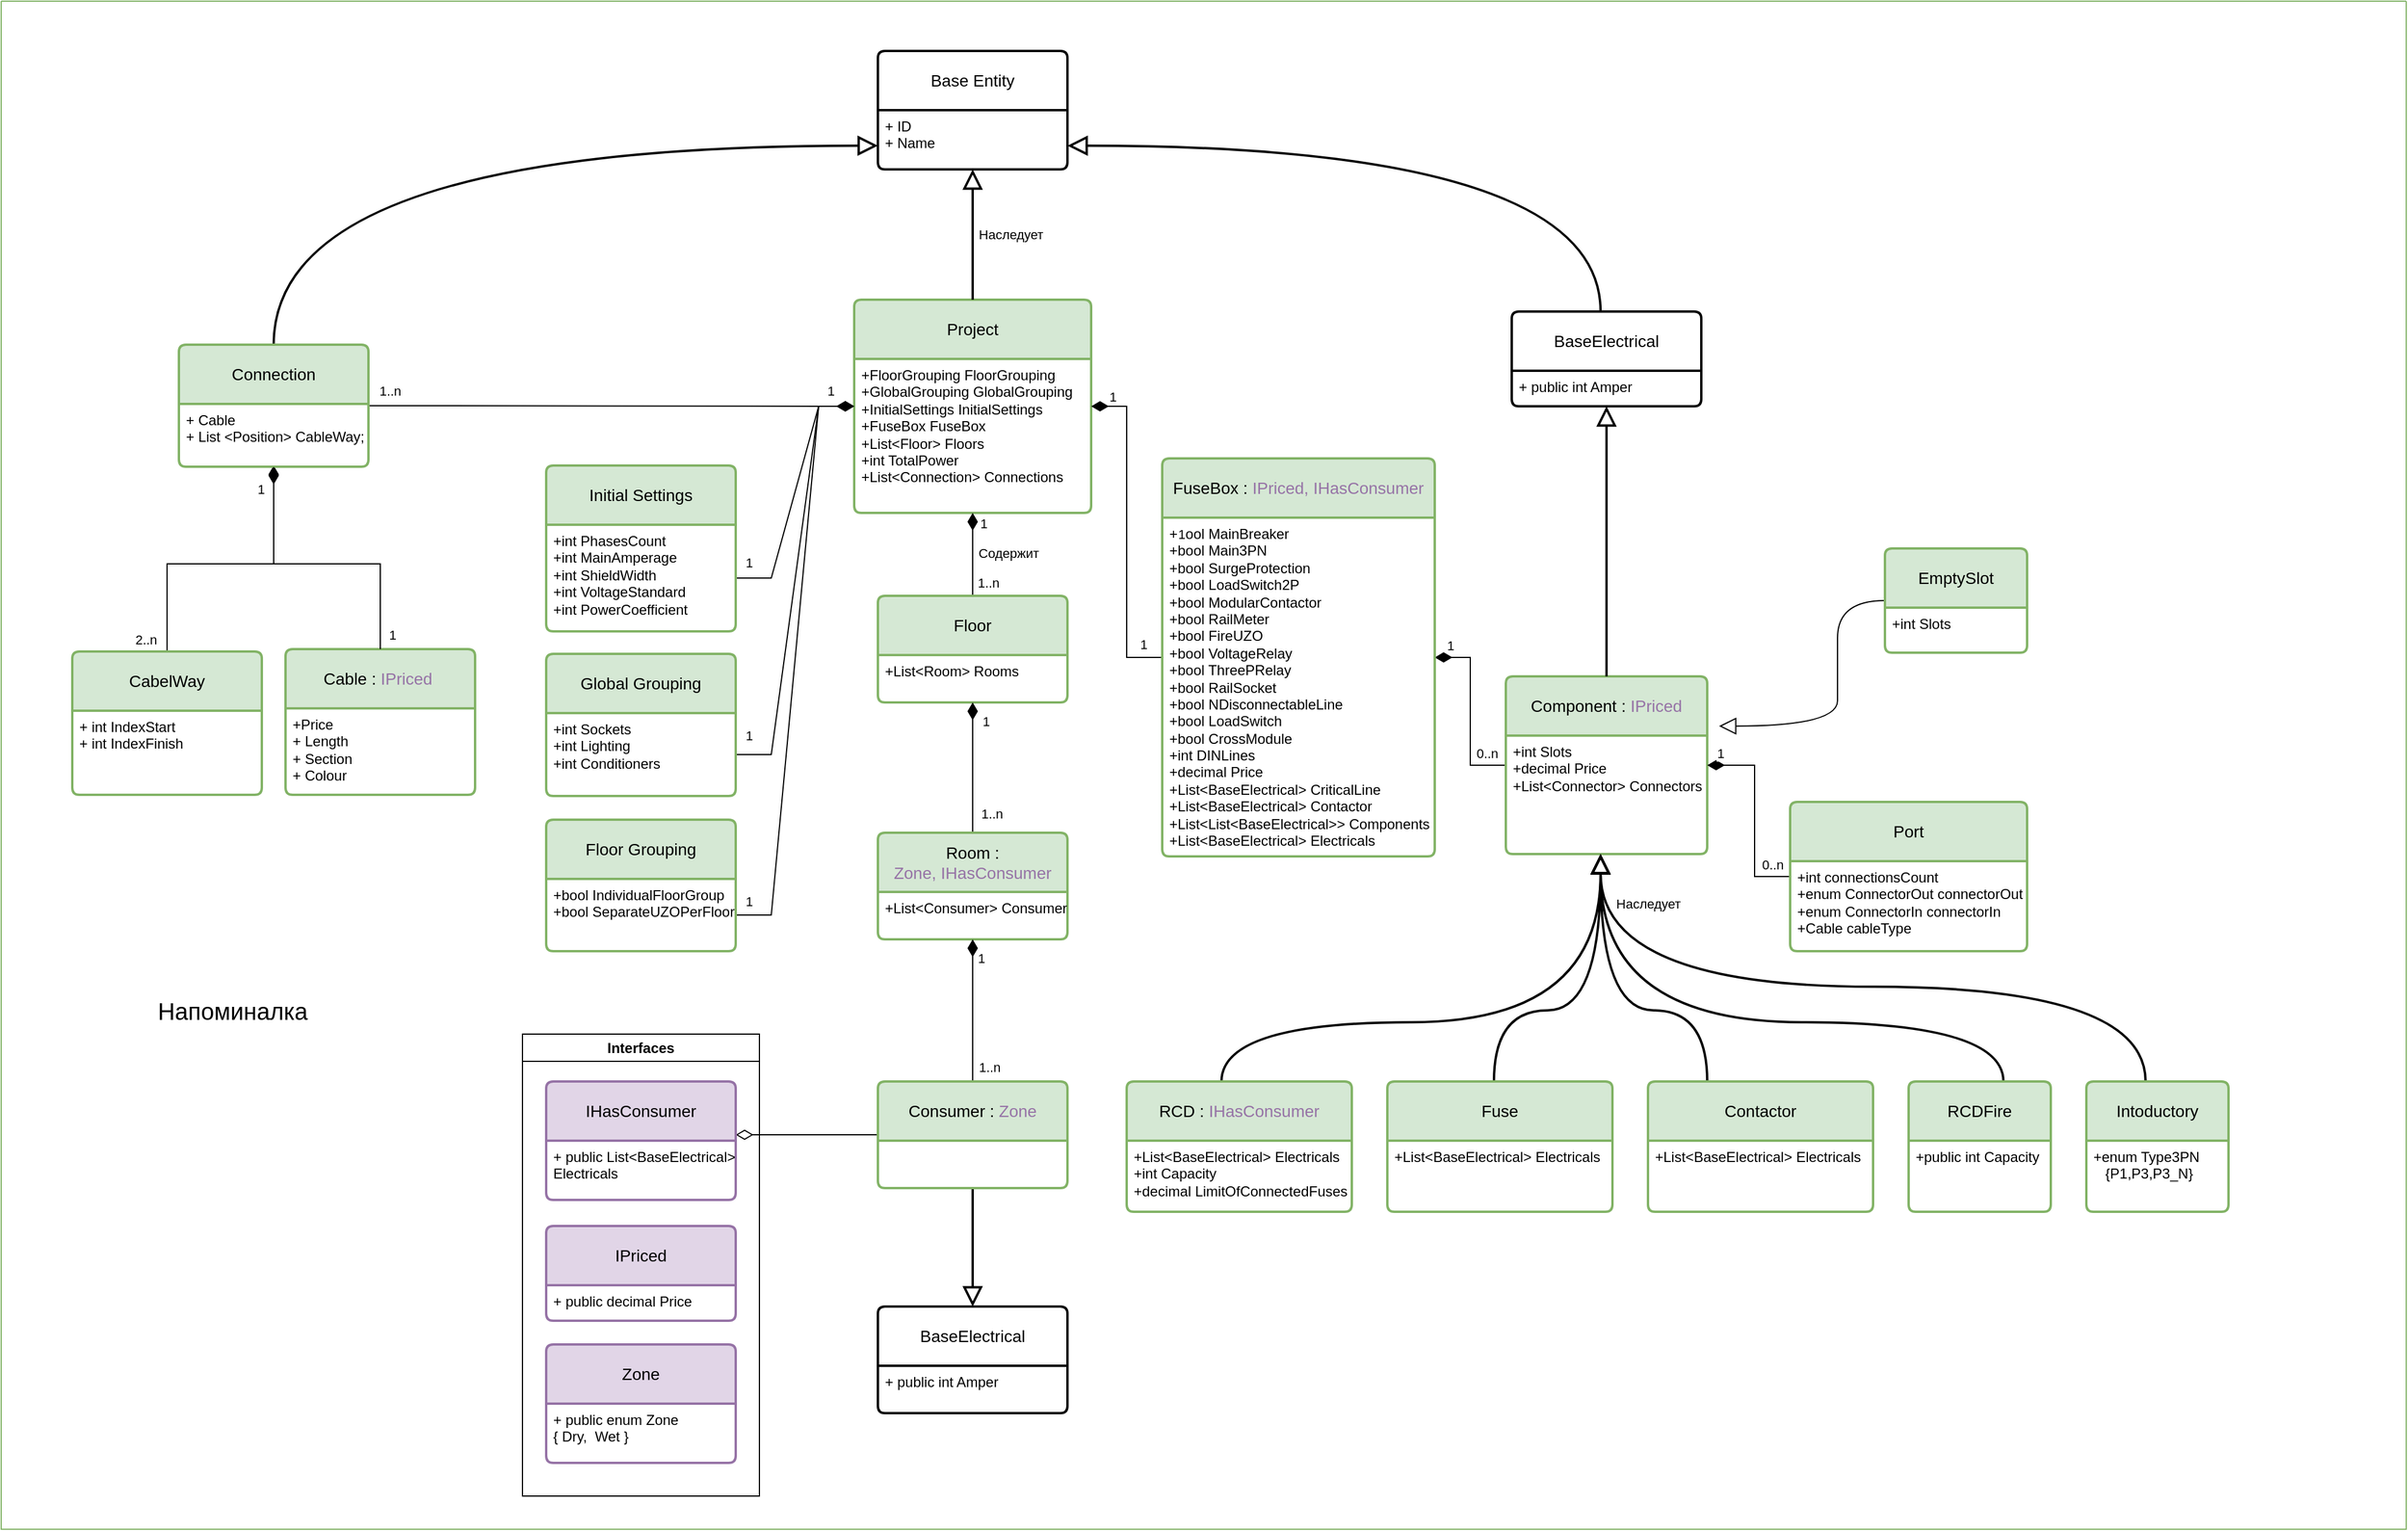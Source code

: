 <mxfile version="22.1.21" type="device">
  <diagram name="Page-1" id="FKHlyDpzjuHAsDGd_DU5">
    <mxGraphModel dx="1838" dy="1069" grid="1" gridSize="10" guides="1" tooltips="1" connect="1" arrows="1" fold="1" page="0" pageScale="1" pageWidth="2339" pageHeight="3300" math="0" shadow="0">
      <root>
        <mxCell id="0" />
        <mxCell id="1" parent="0" />
        <mxCell id="Nv3fs4bzQhII8DKi3ebk-18" value="Project" style="swimlane;childLayout=stackLayout;horizontal=1;startSize=50;horizontalStack=0;rounded=1;fontSize=14;fontStyle=0;strokeWidth=2;resizeParent=0;resizeLast=1;shadow=0;dashed=0;align=center;arcSize=4;whiteSpace=wrap;html=1;fillColor=#d5e8d4;strokeColor=#82b366;" parent="1" vertex="1">
          <mxGeometry x="910" y="400" width="200" height="180" as="geometry" />
        </mxCell>
        <mxCell id="Nv3fs4bzQhII8DKi3ebk-19" value="+FloorGrouping FloorGrouping&lt;br&gt;+GlobalGrouping GlobalGrouping&lt;br&gt;+InitialSettings InitialSettings&lt;br&gt;+FuseBox FuseBox&lt;br&gt;+List&amp;lt;Floor&amp;gt; Floors&lt;br&gt;+int TotalPower&lt;br&gt;+List&amp;lt;Connection&amp;gt; Connections" style="align=left;strokeColor=none;fillColor=none;spacingLeft=4;fontSize=12;verticalAlign=top;resizable=0;rotatable=0;part=1;html=1;" parent="Nv3fs4bzQhII8DKi3ebk-18" vertex="1">
          <mxGeometry y="50" width="200" height="130" as="geometry" />
        </mxCell>
        <mxCell id="OVRV0IOkjEJxTj61ujSo-11" style="edgeStyle=orthogonalEdgeStyle;rounded=0;orthogonalLoop=1;jettySize=auto;html=1;endArrow=diamondThin;endFill=1;endSize=12;" parent="1" source="Nv3fs4bzQhII8DKi3ebk-20" target="Nv3fs4bzQhII8DKi3ebk-18" edge="1">
          <mxGeometry relative="1" as="geometry" />
        </mxCell>
        <mxCell id="OVRV0IOkjEJxTj61ujSo-31" value="Содержит" style="edgeLabel;html=1;align=center;verticalAlign=middle;resizable=0;points=[];" parent="OVRV0IOkjEJxTj61ujSo-11" vertex="1" connectable="0">
          <mxGeometry x="0.033" y="-3" relative="1" as="geometry">
            <mxPoint x="27" as="offset" />
          </mxGeometry>
        </mxCell>
        <mxCell id="Nv3fs4bzQhII8DKi3ebk-20" value="Floor" style="swimlane;childLayout=stackLayout;horizontal=1;startSize=50;horizontalStack=0;rounded=1;fontSize=14;fontStyle=0;strokeWidth=2;resizeParent=0;resizeLast=1;shadow=0;dashed=0;align=center;arcSize=4;whiteSpace=wrap;html=1;fillColor=#d5e8d4;strokeColor=#82b366;" parent="1" vertex="1">
          <mxGeometry x="930" y="650" width="160" height="90" as="geometry" />
        </mxCell>
        <mxCell id="Nv3fs4bzQhII8DKi3ebk-21" value="+List&amp;lt;Room&amp;gt; Rooms" style="align=left;strokeColor=none;fillColor=none;spacingLeft=4;fontSize=12;verticalAlign=top;resizable=0;rotatable=0;part=1;html=1;" parent="Nv3fs4bzQhII8DKi3ebk-20" vertex="1">
          <mxGeometry y="50" width="160" height="40" as="geometry" />
        </mxCell>
        <mxCell id="OVRV0IOkjEJxTj61ujSo-10" style="edgeStyle=orthogonalEdgeStyle;rounded=0;orthogonalLoop=1;jettySize=auto;html=1;endArrow=diamondThin;endFill=1;endSize=12;" parent="1" source="Nv3fs4bzQhII8DKi3ebk-22" target="Nv3fs4bzQhII8DKi3ebk-20" edge="1">
          <mxGeometry relative="1" as="geometry" />
        </mxCell>
        <mxCell id="OVRV0IOkjEJxTj61ujSo-36" value="1" style="edgeLabel;html=1;align=center;verticalAlign=middle;resizable=0;points=[];" parent="OVRV0IOkjEJxTj61ujSo-10" vertex="1" connectable="0">
          <mxGeometry x="0.069" y="1" relative="1" as="geometry">
            <mxPoint x="-489" y="-108" as="offset" />
          </mxGeometry>
        </mxCell>
        <mxCell id="OVRV0IOkjEJxTj61ujSo-37" value="1..n" style="edgeLabel;html=1;align=center;verticalAlign=middle;resizable=0;points=[];" parent="OVRV0IOkjEJxTj61ujSo-10" vertex="1" connectable="0">
          <mxGeometry x="0.025" y="-1" relative="1" as="geometry">
            <mxPoint x="15" y="40" as="offset" />
          </mxGeometry>
        </mxCell>
        <mxCell id="Nv3fs4bzQhII8DKi3ebk-22" value="Room : &lt;font color=&quot;#9673a6&quot;&gt;Zone,&amp;nbsp;IHasConsumer&lt;/font&gt;" style="swimlane;childLayout=stackLayout;horizontal=1;startSize=50;horizontalStack=0;rounded=1;fontSize=14;fontStyle=0;strokeWidth=2;resizeParent=0;resizeLast=1;shadow=0;dashed=0;align=center;arcSize=4;whiteSpace=wrap;html=1;fillColor=#d5e8d4;strokeColor=#82b366;" parent="1" vertex="1">
          <mxGeometry x="930" y="850" width="160" height="90" as="geometry" />
        </mxCell>
        <mxCell id="Nv3fs4bzQhII8DKi3ebk-23" value="+List&amp;lt;Consumer&amp;gt; Consumer" style="align=left;strokeColor=none;fillColor=none;spacingLeft=4;fontSize=12;verticalAlign=top;resizable=0;rotatable=0;part=1;html=1;" parent="Nv3fs4bzQhII8DKi3ebk-22" vertex="1">
          <mxGeometry y="50" width="160" height="40" as="geometry" />
        </mxCell>
        <mxCell id="OVRV0IOkjEJxTj61ujSo-12" style="edgeStyle=orthogonalEdgeStyle;rounded=0;orthogonalLoop=1;jettySize=auto;html=1;endArrow=diamondThin;endFill=1;endSize=12;" parent="1" source="Nv3fs4bzQhII8DKi3ebk-24" target="Nv3fs4bzQhII8DKi3ebk-22" edge="1">
          <mxGeometry relative="1" as="geometry" />
        </mxCell>
        <mxCell id="OVRV0IOkjEJxTj61ujSo-80" style="edgeStyle=orthogonalEdgeStyle;rounded=0;orthogonalLoop=1;jettySize=auto;html=1;curved=1;endArrow=diamondThin;endFill=0;endSize=12;" parent="1" source="Nv3fs4bzQhII8DKi3ebk-24" target="OVRV0IOkjEJxTj61ujSo-58" edge="1">
          <mxGeometry relative="1" as="geometry">
            <Array as="points">
              <mxPoint x="950" y="1110" />
              <mxPoint x="950" y="1110" />
            </Array>
          </mxGeometry>
        </mxCell>
        <mxCell id="OVRV0IOkjEJxTj61ujSo-84" style="edgeStyle=orthogonalEdgeStyle;rounded=0;orthogonalLoop=1;jettySize=auto;html=1;endArrow=block;endFill=0;strokeWidth=2;endSize=12;" parent="1" source="Nv3fs4bzQhII8DKi3ebk-24" target="OVRV0IOkjEJxTj61ujSo-77" edge="1">
          <mxGeometry relative="1" as="geometry" />
        </mxCell>
        <mxCell id="Nv3fs4bzQhII8DKi3ebk-24" value="Consumer : &lt;font color=&quot;#9673a6&quot;&gt;Zone&lt;/font&gt;" style="swimlane;childLayout=stackLayout;horizontal=1;startSize=50;horizontalStack=0;rounded=1;fontSize=14;fontStyle=0;strokeWidth=2;resizeParent=0;resizeLast=1;shadow=0;dashed=0;align=center;arcSize=4;whiteSpace=wrap;html=1;fillColor=#d5e8d4;strokeColor=#82b366;" parent="1" vertex="1">
          <mxGeometry x="930" y="1060" width="160" height="90" as="geometry" />
        </mxCell>
        <mxCell id="Nv3fs4bzQhII8DKi3ebk-37" style="edgeStyle=entityRelationEdgeStyle;rounded=0;orthogonalLoop=1;jettySize=auto;html=1;endArrow=diamondThin;endFill=1;endSize=12;" parent="1" source="Nv3fs4bzQhII8DKi3ebk-27" target="Nv3fs4bzQhII8DKi3ebk-18" edge="1">
          <mxGeometry relative="1" as="geometry" />
        </mxCell>
        <mxCell id="Nv3fs4bzQhII8DKi3ebk-38" style="edgeStyle=entityRelationEdgeStyle;rounded=0;orthogonalLoop=1;jettySize=auto;html=1;endArrow=diamondThin;endFill=1;endSize=12;" parent="1" source="Nv3fs4bzQhII8DKi3ebk-29" target="Nv3fs4bzQhII8DKi3ebk-18" edge="1">
          <mxGeometry relative="1" as="geometry" />
        </mxCell>
        <mxCell id="Nv3fs4bzQhII8DKi3ebk-39" style="edgeStyle=entityRelationEdgeStyle;rounded=0;orthogonalLoop=1;jettySize=auto;html=1;endArrow=diamondThin;endFill=1;endSize=12;" parent="1" source="Nv3fs4bzQhII8DKi3ebk-31" target="Nv3fs4bzQhII8DKi3ebk-18" edge="1">
          <mxGeometry relative="1" as="geometry" />
        </mxCell>
        <mxCell id="OVRV0IOkjEJxTj61ujSo-15" style="edgeStyle=orthogonalEdgeStyle;rounded=0;orthogonalLoop=1;jettySize=auto;html=1;curved=1;strokeWidth=2;endArrow=block;endFill=0;endSize=12;" parent="1" source="OVRV0IOkjEJxTj61ujSo-13" target="Nv3fs4bzQhII8DKi3ebk-43" edge="1">
          <mxGeometry relative="1" as="geometry">
            <Array as="points">
              <mxPoint x="420" y="270" />
            </Array>
          </mxGeometry>
        </mxCell>
        <mxCell id="Nv3fs4bzQhII8DKi3ebk-43" value="Base Entity" style="swimlane;childLayout=stackLayout;horizontal=1;startSize=50;horizontalStack=0;rounded=1;fontSize=14;fontStyle=0;strokeWidth=2;resizeParent=0;resizeLast=1;shadow=0;dashed=0;align=center;arcSize=4;whiteSpace=wrap;html=1;" parent="1" vertex="1">
          <mxGeometry x="930" y="190" width="160" height="100" as="geometry" />
        </mxCell>
        <mxCell id="Nv3fs4bzQhII8DKi3ebk-44" value="+ ID&lt;br&gt;+ Name" style="align=left;strokeColor=none;fillColor=none;spacingLeft=4;fontSize=12;verticalAlign=top;resizable=0;rotatable=0;part=1;html=1;" parent="Nv3fs4bzQhII8DKi3ebk-43" vertex="1">
          <mxGeometry y="50" width="160" height="50" as="geometry" />
        </mxCell>
        <mxCell id="Nv3fs4bzQhII8DKi3ebk-48" value="BaseElectrical" style="swimlane;childLayout=stackLayout;horizontal=1;startSize=50;horizontalStack=0;rounded=1;fontSize=14;fontStyle=0;strokeWidth=2;resizeParent=0;resizeLast=1;shadow=0;dashed=0;align=center;arcSize=4;whiteSpace=wrap;html=1;" parent="1" vertex="1">
          <mxGeometry x="1465" y="410" width="160" height="80" as="geometry" />
        </mxCell>
        <mxCell id="Nv3fs4bzQhII8DKi3ebk-49" value="+&amp;nbsp;public int Amper" style="align=left;strokeColor=none;fillColor=none;spacingLeft=4;fontSize=12;verticalAlign=top;resizable=0;rotatable=0;part=1;html=1;" parent="Nv3fs4bzQhII8DKi3ebk-48" vertex="1">
          <mxGeometry y="50" width="160" height="30" as="geometry" />
        </mxCell>
        <mxCell id="OVRV0IOkjEJxTj61ujSo-75" style="edgeStyle=orthogonalEdgeStyle;rounded=0;orthogonalLoop=1;jettySize=auto;html=1;curved=1;endArrow=block;endFill=0;endSize=12;strokeWidth=2;" parent="1" source="Nv3fs4bzQhII8DKi3ebk-52" target="Nv3fs4bzQhII8DKi3ebk-54" edge="1">
          <mxGeometry relative="1" as="geometry">
            <Array as="points">
              <mxPoint x="1450" y="1000" />
              <mxPoint x="1540" y="1000" />
            </Array>
          </mxGeometry>
        </mxCell>
        <mxCell id="OVRV0IOkjEJxTj61ujSo-19" style="edgeStyle=entityRelationEdgeStyle;rounded=0;orthogonalLoop=1;jettySize=auto;html=1;endArrow=diamondThin;endFill=1;endSize=12;startArrow=none;startFill=0;" parent="1" source="Nv3fs4bzQhII8DKi3ebk-54" target="Nv3fs4bzQhII8DKi3ebk-71" edge="1">
          <mxGeometry relative="1" as="geometry" />
        </mxCell>
        <mxCell id="OVRV0IOkjEJxTj61ujSo-29" value="0..n" style="edgeLabel;html=1;align=center;verticalAlign=middle;resizable=0;points=[];" parent="OVRV0IOkjEJxTj61ujSo-19" vertex="1" connectable="0">
          <mxGeometry x="-0.721" y="-3" relative="1" as="geometry">
            <mxPoint x="5" y="-7" as="offset" />
          </mxGeometry>
        </mxCell>
        <mxCell id="OVRV0IOkjEJxTj61ujSo-30" value="1" style="edgeLabel;html=1;align=center;verticalAlign=middle;resizable=0;points=[];" parent="OVRV0IOkjEJxTj61ujSo-19" vertex="1" connectable="0">
          <mxGeometry x="0.752" y="-2" relative="1" as="geometry">
            <mxPoint x="-6" y="-8" as="offset" />
          </mxGeometry>
        </mxCell>
        <mxCell id="Nv3fs4bzQhII8DKi3ebk-54" value="Component :&amp;nbsp;&lt;font style=&quot;border-color: var(--border-color);&quot; color=&quot;#9673a6&quot;&gt;IPriced&lt;/font&gt;" style="swimlane;childLayout=stackLayout;horizontal=1;startSize=50;horizontalStack=0;rounded=1;fontSize=14;fontStyle=0;strokeWidth=2;resizeParent=0;resizeLast=1;shadow=0;dashed=0;align=center;arcSize=4;whiteSpace=wrap;html=1;fillColor=#d5e8d4;strokeColor=#82b366;" parent="1" vertex="1">
          <mxGeometry x="1460" y="718" width="170" height="150" as="geometry" />
        </mxCell>
        <mxCell id="Nv3fs4bzQhII8DKi3ebk-55" value="+int Slots&lt;br&gt;+decimal Price&lt;br&gt;+List&amp;lt;Connector&amp;gt; Connectors" style="align=left;strokeColor=none;fillColor=none;spacingLeft=4;fontSize=12;verticalAlign=top;resizable=0;rotatable=0;part=1;html=1;" parent="Nv3fs4bzQhII8DKi3ebk-54" vertex="1">
          <mxGeometry y="50" width="170" height="100" as="geometry" />
        </mxCell>
        <mxCell id="Nv3fs4bzQhII8DKi3ebk-56" style="edgeStyle=orthogonalEdgeStyle;rounded=0;orthogonalLoop=1;jettySize=auto;html=1;strokeWidth=2;exitX=0.5;exitY=0;exitDx=0;exitDy=0;endArrow=block;endFill=0;endSize=12;" parent="1" source="Nv3fs4bzQhII8DKi3ebk-54" target="Nv3fs4bzQhII8DKi3ebk-49" edge="1">
          <mxGeometry relative="1" as="geometry" />
        </mxCell>
        <mxCell id="Nv3fs4bzQhII8DKi3ebk-60" style="edgeStyle=orthogonalEdgeStyle;rounded=0;orthogonalLoop=1;jettySize=auto;html=1;curved=1;strokeWidth=2;endArrow=block;endFill=0;endSize=12;" parent="1" source="Nv3fs4bzQhII8DKi3ebk-58" target="Nv3fs4bzQhII8DKi3ebk-55" edge="1">
          <mxGeometry relative="1" as="geometry">
            <Array as="points">
              <mxPoint x="1630" y="1000" />
              <mxPoint x="1540" y="1000" />
            </Array>
          </mxGeometry>
        </mxCell>
        <mxCell id="OVRV0IOkjEJxTj61ujSo-88" style="edgeStyle=orthogonalEdgeStyle;rounded=0;orthogonalLoop=1;jettySize=auto;html=1;curved=1;endArrow=block;endFill=0;strokeWidth=2;endSize=12;" parent="1" source="Nv3fs4bzQhII8DKi3ebk-61" target="Nv3fs4bzQhII8DKi3ebk-54" edge="1">
          <mxGeometry relative="1" as="geometry">
            <Array as="points">
              <mxPoint x="2000" y="980" />
              <mxPoint x="1540" y="980" />
            </Array>
          </mxGeometry>
        </mxCell>
        <mxCell id="Nv3fs4bzQhII8DKi3ebk-66" style="edgeStyle=orthogonalEdgeStyle;rounded=0;orthogonalLoop=1;jettySize=auto;html=1;curved=1;strokeWidth=2;endArrow=block;endFill=0;endSize=12;" parent="1" source="Nv3fs4bzQhII8DKi3ebk-64" target="Nv3fs4bzQhII8DKi3ebk-55" edge="1">
          <mxGeometry relative="1" as="geometry">
            <Array as="points">
              <mxPoint x="1880" y="1010" />
              <mxPoint x="1540" y="1010" />
            </Array>
          </mxGeometry>
        </mxCell>
        <mxCell id="Nv3fs4bzQhII8DKi3ebk-69" style="edgeStyle=orthogonalEdgeStyle;rounded=0;orthogonalLoop=1;jettySize=auto;html=1;curved=1;strokeWidth=2;endArrow=block;endFill=0;endSize=12;" parent="1" source="Nv3fs4bzQhII8DKi3ebk-67" target="Nv3fs4bzQhII8DKi3ebk-55" edge="1">
          <mxGeometry relative="1" as="geometry">
            <Array as="points">
              <mxPoint x="1220" y="1010" />
              <mxPoint x="1540" y="1010" />
            </Array>
          </mxGeometry>
        </mxCell>
        <mxCell id="Nv3fs4bzQhII8DKi3ebk-70" style="edgeStyle=orthogonalEdgeStyle;rounded=0;orthogonalLoop=1;jettySize=auto;html=1;curved=1;strokeWidth=2;endArrow=block;endFill=0;endSize=12;" parent="1" source="Nv3fs4bzQhII8DKi3ebk-48" target="Nv3fs4bzQhII8DKi3ebk-44" edge="1">
          <mxGeometry relative="1" as="geometry">
            <Array as="points">
              <mxPoint x="1540" y="270" />
            </Array>
          </mxGeometry>
        </mxCell>
        <mxCell id="OVRV0IOkjEJxTj61ujSo-1" style="edgeStyle=entityRelationEdgeStyle;rounded=0;orthogonalLoop=1;jettySize=auto;html=1;endArrow=diamondThin;endFill=1;strokeWidth=1;endSize=12;" parent="1" source="Nv3fs4bzQhII8DKi3ebk-71" target="Nv3fs4bzQhII8DKi3ebk-18" edge="1">
          <mxGeometry relative="1" as="geometry" />
        </mxCell>
        <mxCell id="Nv3fs4bzQhII8DKi3ebk-71" value="FuseBox :&amp;nbsp;&lt;font style=&quot;border-color: var(--border-color);&quot; color=&quot;#9673a6&quot;&gt;IPriced,&amp;nbsp;&lt;/font&gt;&lt;font color=&quot;#9673a6&quot;&gt;IHasConsumer&lt;/font&gt;" style="swimlane;childLayout=stackLayout;horizontal=1;startSize=50;horizontalStack=0;rounded=1;fontSize=14;fontStyle=0;strokeWidth=2;resizeParent=0;resizeLast=1;shadow=0;dashed=0;align=center;arcSize=4;whiteSpace=wrap;html=1;fillColor=#d5e8d4;strokeColor=#82b366;" parent="1" vertex="1">
          <mxGeometry x="1170" y="534" width="230" height="336" as="geometry" />
        </mxCell>
        <mxCell id="Nv3fs4bzQhII8DKi3ebk-72" value="&lt;div&gt;+bool MainBreaker&lt;/div&gt;&lt;div&gt;+bool Main3PN&lt;/div&gt;&lt;div&gt;+bool SurgeProtection&lt;/div&gt;&lt;div&gt;+bool LoadSwitch2P&amp;nbsp;&lt;/div&gt;&lt;div&gt;+bool ModularContactor&lt;/div&gt;&lt;div&gt;&lt;span style=&quot;background-color: initial;&quot;&gt;+bool RailMeter&lt;/span&gt;&lt;/div&gt;&lt;div&gt;+bool FireUZO&amp;nbsp;&lt;/div&gt;&lt;div&gt;&lt;span style=&quot;background-color: initial;&quot;&gt;+bool VoltageRelay&amp;nbsp;&lt;/span&gt;&lt;/div&gt;&lt;div&gt;&lt;span style=&quot;background-color: initial;&quot;&gt;+bool ThreePRelay&lt;/span&gt;&lt;/div&gt;&lt;div&gt;+bool RailSocket&lt;/div&gt;&lt;div&gt;+bool NDisconnectableLine&amp;nbsp;&lt;/div&gt;&lt;div&gt;+bool LoadSwitch&amp;nbsp;&lt;/div&gt;&lt;div&gt;+bool CrossModule&amp;nbsp;&lt;/div&gt;&lt;div&gt;+int DINLines&lt;/div&gt;&lt;div&gt;+decimal Price&lt;/div&gt;&lt;div&gt;+List&amp;lt;BaseElectrical&amp;gt; CriticalLine&amp;nbsp;&lt;/div&gt;&lt;div&gt;+List&amp;lt;BaseElectrical&amp;gt; Contactor&lt;/div&gt;&lt;div&gt;+List&amp;lt;List&amp;lt;BaseElectrical&amp;gt;&amp;gt; Components&lt;br&gt;&lt;/div&gt;&lt;div&gt;+List&amp;lt;BaseElectrical&amp;gt; Electricals&lt;/div&gt;" style="align=left;strokeColor=none;fillColor=none;spacingLeft=4;fontSize=12;verticalAlign=top;resizable=0;rotatable=0;part=1;html=1;" parent="Nv3fs4bzQhII8DKi3ebk-71" vertex="1">
          <mxGeometry y="50" width="230" height="286" as="geometry" />
        </mxCell>
        <mxCell id="OVRV0IOkjEJxTj61ujSo-23" style="edgeStyle=entityRelationEdgeStyle;rounded=0;orthogonalLoop=1;jettySize=auto;html=1;endArrow=diamondThin;endFill=1;endSize=12;" parent="1" source="OVRV0IOkjEJxTj61ujSo-13" target="Nv3fs4bzQhII8DKi3ebk-18" edge="1">
          <mxGeometry relative="1" as="geometry" />
        </mxCell>
        <mxCell id="OVRV0IOkjEJxTj61ujSo-24" style="edgeStyle=orthogonalEdgeStyle;rounded=0;orthogonalLoop=1;jettySize=auto;html=1;strokeWidth=2;endArrow=block;endFill=0;endSize=12;" parent="1" source="Nv3fs4bzQhII8DKi3ebk-18" target="Nv3fs4bzQhII8DKi3ebk-44" edge="1">
          <mxGeometry relative="1" as="geometry" />
        </mxCell>
        <mxCell id="OVRV0IOkjEJxTj61ujSo-35" value="Наследует" style="edgeLabel;html=1;align=center;verticalAlign=middle;resizable=0;points=[];" parent="OVRV0IOkjEJxTj61ujSo-24" vertex="1" connectable="0">
          <mxGeometry x="0.003" y="3" relative="1" as="geometry">
            <mxPoint x="35" as="offset" />
          </mxGeometry>
        </mxCell>
        <mxCell id="OVRV0IOkjEJxTj61ujSo-39" value="1..n" style="edgeLabel;html=1;align=center;verticalAlign=middle;resizable=0;points=[];" parent="1" vertex="1" connectable="0">
          <mxGeometry x="1042" y="851.13" as="geometry">
            <mxPoint x="-18" y="197" as="offset" />
          </mxGeometry>
        </mxCell>
        <mxCell id="OVRV0IOkjEJxTj61ujSo-43" value="1" style="edgeLabel;html=1;align=center;verticalAlign=middle;resizable=0;points=[];" parent="1" vertex="1" connectable="0">
          <mxGeometry x="1470.003" y="810.92" as="geometry">
            <mxPoint x="-284" y="-213" as="offset" />
          </mxGeometry>
        </mxCell>
        <mxCell id="OVRV0IOkjEJxTj61ujSo-45" value="1" style="edgeLabel;html=1;align=center;verticalAlign=middle;resizable=0;points=[];" parent="1" vertex="1" connectable="0">
          <mxGeometry x="1028" y="803.842" as="geometry">
            <mxPoint x="-9" y="-215" as="offset" />
          </mxGeometry>
        </mxCell>
        <mxCell id="OVRV0IOkjEJxTj61ujSo-46" value="1..n" style="edgeLabel;html=1;align=center;verticalAlign=middle;resizable=0;points=[];" parent="1" vertex="1" connectable="0">
          <mxGeometry x="1045" y="845.947" as="geometry">
            <mxPoint x="-22" y="-207" as="offset" />
          </mxGeometry>
        </mxCell>
        <mxCell id="OVRV0IOkjEJxTj61ujSo-49" value="1" style="edgeLabel;html=1;align=center;verticalAlign=middle;resizable=0;points=[];" parent="1" vertex="1" connectable="0">
          <mxGeometry x="1039" y="780.923" as="geometry">
            <mxPoint x="-18" y="-25" as="offset" />
          </mxGeometry>
        </mxCell>
        <mxCell id="OVRV0IOkjEJxTj61ujSo-55" value="1" style="edgeLabel;html=1;align=center;verticalAlign=middle;resizable=0;points=[];" parent="1" vertex="1" connectable="0">
          <mxGeometry x="1370" y="824.003" as="geometry">
            <mxPoint x="-549" y="-202" as="offset" />
          </mxGeometry>
        </mxCell>
        <mxCell id="OVRV0IOkjEJxTj61ujSo-56" value="1" style="edgeLabel;html=1;align=center;verticalAlign=middle;resizable=0;points=[];" parent="1" vertex="1" connectable="0">
          <mxGeometry x="1370" y="970.003" as="geometry">
            <mxPoint x="-549" y="-202" as="offset" />
          </mxGeometry>
        </mxCell>
        <mxCell id="OVRV0IOkjEJxTj61ujSo-77" value="BaseElectrical" style="swimlane;childLayout=stackLayout;horizontal=1;startSize=50;horizontalStack=0;rounded=1;fontSize=14;fontStyle=0;strokeWidth=2;resizeParent=0;resizeLast=1;shadow=0;dashed=0;align=center;arcSize=4;whiteSpace=wrap;html=1;" parent="1" vertex="1">
          <mxGeometry x="930" y="1250" width="160" height="90" as="geometry" />
        </mxCell>
        <mxCell id="OVRV0IOkjEJxTj61ujSo-78" value="+&amp;nbsp;public int Amper" style="align=left;strokeColor=none;fillColor=none;spacingLeft=4;fontSize=12;verticalAlign=top;resizable=0;rotatable=0;part=1;html=1;" parent="OVRV0IOkjEJxTj61ujSo-77" vertex="1">
          <mxGeometry y="50" width="160" height="40" as="geometry" />
        </mxCell>
        <mxCell id="OVRV0IOkjEJxTj61ujSo-89" value="" style="swimlane;startSize=0;fillColor=#d5e8d4;strokeColor=#82b366;movable=0;resizable=0;rotatable=0;deletable=0;editable=0;locked=1;connectable=0;container=0;" parent="1" vertex="1">
          <mxGeometry x="190" y="148" width="2030" height="1290" as="geometry">
            <mxRectangle x="190" y="148" width="50" height="40" as="alternateBounds" />
          </mxGeometry>
        </mxCell>
        <mxCell id="2Riz5SYYc4vcIZoxZhYV-14" value="1" style="edgeLabel;html=1;align=center;verticalAlign=middle;resizable=0;points=[];" parent="1" vertex="1" connectable="0">
          <mxGeometry x="1437.476" y="700" as="geometry">
            <mxPoint x="-310" y="-218" as="offset" />
          </mxGeometry>
        </mxCell>
        <mxCell id="2Riz5SYYc4vcIZoxZhYV-25" style="edgeStyle=orthogonalEdgeStyle;rounded=0;orthogonalLoop=1;jettySize=auto;html=1;curved=1;endArrow=block;endFill=0;strokeWidth=1;endSize=12;" parent="1" source="2Riz5SYYc4vcIZoxZhYV-21" edge="1">
          <mxGeometry relative="1" as="geometry">
            <Array as="points">
              <mxPoint x="1740" y="717" />
              <mxPoint x="1740" y="760" />
              <mxPoint x="1630" y="760" />
            </Array>
            <mxPoint x="1640" y="760" as="targetPoint" />
          </mxGeometry>
        </mxCell>
        <mxCell id="2Riz5SYYc4vcIZoxZhYV-11" style="edgeStyle=orthogonalEdgeStyle;rounded=0;orthogonalLoop=1;jettySize=auto;html=1;endArrow=diamondThin;endFill=1;endSize=12;" parent="1" edge="1">
          <mxGeometry relative="1" as="geometry">
            <mxPoint x="330" y="696" as="sourcePoint" />
            <mxPoint x="420" y="540.0" as="targetPoint" />
            <Array as="points">
              <mxPoint x="330" y="623" />
              <mxPoint x="420" y="623" />
            </Array>
          </mxGeometry>
        </mxCell>
        <mxCell id="2Riz5SYYc4vcIZoxZhYV-9" value="CabelWay" style="swimlane;childLayout=stackLayout;horizontal=1;startSize=50;horizontalStack=0;rounded=1;fontSize=14;fontStyle=0;strokeWidth=2;resizeParent=0;resizeLast=1;shadow=0;dashed=0;align=center;arcSize=4;whiteSpace=wrap;html=1;fillColor=#d5e8d4;strokeColor=#82b366;movable=1;resizable=1;rotatable=1;deletable=1;editable=1;locked=0;connectable=1;" parent="1" vertex="1">
          <mxGeometry x="250" y="697" width="160" height="121" as="geometry" />
        </mxCell>
        <mxCell id="2Riz5SYYc4vcIZoxZhYV-10" value="+ int IndexStart&lt;br&gt;+&amp;nbsp;int IndexFinish" style="align=left;strokeColor=none;fillColor=none;spacingLeft=4;fontSize=12;verticalAlign=top;resizable=0;rotatable=0;part=1;html=1;" parent="2Riz5SYYc4vcIZoxZhYV-9" vertex="1">
          <mxGeometry y="50" width="160" height="71" as="geometry" />
        </mxCell>
        <mxCell id="OVRV0IOkjEJxTj61ujSo-13" value="Connection" style="swimlane;childLayout=stackLayout;horizontal=1;startSize=50;horizontalStack=0;rounded=1;fontSize=14;fontStyle=0;strokeWidth=2;resizeParent=0;resizeLast=1;shadow=0;dashed=0;align=center;arcSize=4;whiteSpace=wrap;html=1;fillColor=#d5e8d4;strokeColor=#82b366;" parent="1" vertex="1">
          <mxGeometry x="340" y="438" width="160" height="103" as="geometry" />
        </mxCell>
        <mxCell id="OVRV0IOkjEJxTj61ujSo-14" value="+ Cable&lt;br&gt;+ List &amp;lt;Position&amp;gt; CableWay;&amp;nbsp;" style="align=left;strokeColor=none;fillColor=none;spacingLeft=4;fontSize=12;verticalAlign=top;resizable=0;rotatable=0;part=1;html=1;" parent="OVRV0IOkjEJxTj61ujSo-13" vertex="1">
          <mxGeometry y="50" width="160" height="53" as="geometry" />
        </mxCell>
        <mxCell id="OVRV0IOkjEJxTj61ujSo-48" value="1" style="edgeLabel;html=1;align=center;verticalAlign=middle;resizable=0;points=[];" parent="1" vertex="1" connectable="0">
          <mxGeometry x="958" y="761.503" as="geometry">
            <mxPoint x="-549" y="-202" as="offset" />
          </mxGeometry>
        </mxCell>
        <mxCell id="2Riz5SYYc4vcIZoxZhYV-13" value="2..n" style="edgeLabel;html=1;align=center;verticalAlign=middle;resizable=0;points=[];" parent="1" vertex="1" connectable="0">
          <mxGeometry x="330" y="489.5" as="geometry">
            <mxPoint x="-18" y="197" as="offset" />
          </mxGeometry>
        </mxCell>
        <mxCell id="OVRV0IOkjEJxTj61ujSo-3" value="Cable : &lt;font color=&quot;#9673a6&quot;&gt;IPriced&lt;/font&gt;&amp;nbsp;" style="swimlane;childLayout=stackLayout;horizontal=1;startSize=50;horizontalStack=0;rounded=1;fontSize=14;fontStyle=0;strokeWidth=2;resizeParent=0;resizeLast=1;shadow=0;dashed=0;align=center;arcSize=4;whiteSpace=wrap;html=1;fillColor=#d5e8d4;strokeColor=#82b366;movable=1;resizable=1;rotatable=1;deletable=1;editable=1;locked=0;connectable=1;" parent="1" vertex="1">
          <mxGeometry x="430" y="695" width="160" height="123" as="geometry" />
        </mxCell>
        <mxCell id="OVRV0IOkjEJxTj61ujSo-4" value="+Price&lt;br&gt;+ Length&lt;br&gt;+ Section&lt;br&gt;+ Colour&amp;nbsp;" style="align=left;strokeColor=none;fillColor=none;spacingLeft=4;fontSize=12;verticalAlign=top;resizable=0;rotatable=0;part=1;html=1;" parent="OVRV0IOkjEJxTj61ujSo-3" vertex="1">
          <mxGeometry y="50" width="160" height="73" as="geometry" />
        </mxCell>
        <mxCell id="OVRV0IOkjEJxTj61ujSo-26" style="edgeStyle=orthogonalEdgeStyle;rounded=0;orthogonalLoop=1;jettySize=auto;html=1;endArrow=diamondThin;endFill=1;jumpSize=6;endSize=12;" parent="1" source="OVRV0IOkjEJxTj61ujSo-3" target="OVRV0IOkjEJxTj61ujSo-13" edge="1">
          <mxGeometry relative="1" as="geometry" />
        </mxCell>
        <mxCell id="2Riz5SYYc4vcIZoxZhYV-15" value="1" style="edgeLabel;html=1;align=center;verticalAlign=middle;resizable=0;points=[];" parent="1" vertex="1" connectable="0">
          <mxGeometry x="1463.996" y="909" as="geometry">
            <mxPoint x="-310" y="-218" as="offset" />
          </mxGeometry>
        </mxCell>
        <mxCell id="OVRV0IOkjEJxTj61ujSo-54" value="1..n" style="edgeLabel;html=1;align=center;verticalAlign=middle;resizable=0;points=[];" parent="1" vertex="1" connectable="0">
          <mxGeometry x="540" y="683.997" as="geometry">
            <mxPoint x="-22" y="-207" as="offset" />
          </mxGeometry>
        </mxCell>
        <mxCell id="2Riz5SYYc4vcIZoxZhYV-16" value="1" style="edgeLabel;html=1;align=center;verticalAlign=middle;resizable=0;points=[];" parent="1" vertex="1" connectable="0">
          <mxGeometry x="1199.996" y="695" as="geometry">
            <mxPoint x="-310" y="-218" as="offset" />
          </mxGeometry>
        </mxCell>
        <mxCell id="2Riz5SYYc4vcIZoxZhYV-21" value="EmptySlot" style="swimlane;childLayout=stackLayout;horizontal=1;startSize=50;horizontalStack=0;rounded=1;fontSize=14;fontStyle=0;strokeWidth=2;resizeParent=0;resizeLast=1;shadow=0;dashed=0;align=center;arcSize=4;whiteSpace=wrap;html=1;fillColor=#d5e8d4;strokeColor=#82b366;" parent="1" vertex="1">
          <mxGeometry x="1780" y="610" width="120" height="88" as="geometry" />
        </mxCell>
        <mxCell id="2Riz5SYYc4vcIZoxZhYV-22" value="+int Slots" style="align=left;strokeColor=none;fillColor=none;spacingLeft=4;fontSize=12;verticalAlign=top;resizable=0;rotatable=0;part=1;html=1;" parent="2Riz5SYYc4vcIZoxZhYV-21" vertex="1">
          <mxGeometry y="50" width="120" height="38" as="geometry" />
        </mxCell>
        <mxCell id="9zhftbL-MlnLd8M_D3Ps-1" value="" style="group" parent="1" vertex="1" connectable="0">
          <mxGeometry x="630" y="1020" width="200" height="390" as="geometry" />
        </mxCell>
        <mxCell id="OVRV0IOkjEJxTj61ujSo-58" value="IHasConsumer" style="swimlane;childLayout=stackLayout;horizontal=1;startSize=50;horizontalStack=0;rounded=1;fontSize=14;fontStyle=0;strokeWidth=2;resizeParent=0;resizeLast=1;shadow=0;dashed=0;align=center;arcSize=4;whiteSpace=wrap;html=1;fillColor=#e1d5e7;strokeColor=#9673a6;" parent="9zhftbL-MlnLd8M_D3Ps-1" vertex="1">
          <mxGeometry x="20" y="40" width="160" height="100" as="geometry" />
        </mxCell>
        <mxCell id="OVRV0IOkjEJxTj61ujSo-59" value="+ public List&amp;lt;BaseElectrical&amp;gt; &lt;br&gt;Electricals" style="align=left;strokeColor=none;fillColor=none;spacingLeft=4;fontSize=12;verticalAlign=top;resizable=0;rotatable=0;part=1;html=1;" parent="OVRV0IOkjEJxTj61ujSo-58" vertex="1">
          <mxGeometry y="50" width="160" height="50" as="geometry" />
        </mxCell>
        <mxCell id="OVRV0IOkjEJxTj61ujSo-60" value="IPriced" style="swimlane;childLayout=stackLayout;horizontal=1;startSize=50;horizontalStack=0;rounded=1;fontSize=14;fontStyle=0;strokeWidth=2;resizeParent=0;resizeLast=1;shadow=0;dashed=0;align=center;arcSize=4;whiteSpace=wrap;html=1;fillColor=#e1d5e7;strokeColor=#9673a6;" parent="9zhftbL-MlnLd8M_D3Ps-1" vertex="1">
          <mxGeometry x="20" y="162" width="160" height="80" as="geometry" />
        </mxCell>
        <mxCell id="OVRV0IOkjEJxTj61ujSo-61" value="+ public decimal Price" style="align=left;strokeColor=none;fillColor=none;spacingLeft=4;fontSize=12;verticalAlign=top;resizable=0;rotatable=0;part=1;html=1;" parent="OVRV0IOkjEJxTj61ujSo-60" vertex="1">
          <mxGeometry y="50" width="160" height="30" as="geometry" />
        </mxCell>
        <mxCell id="OVRV0IOkjEJxTj61ujSo-62" value="Zone" style="swimlane;childLayout=stackLayout;horizontal=1;startSize=50;horizontalStack=0;rounded=1;fontSize=14;fontStyle=0;strokeWidth=2;resizeParent=0;resizeLast=1;shadow=0;dashed=0;align=center;arcSize=4;whiteSpace=wrap;html=1;fillColor=#e1d5e7;strokeColor=#9673a6;" parent="9zhftbL-MlnLd8M_D3Ps-1" vertex="1">
          <mxGeometry x="20" y="262" width="160" height="100" as="geometry" />
        </mxCell>
        <mxCell id="OVRV0IOkjEJxTj61ujSo-63" value="+&amp;nbsp;public enum Zone&lt;div&gt;{&amp;nbsp;&lt;span style=&quot;background-color: initial;&quot;&gt;Dry,&lt;/span&gt;&lt;span style=&quot;background-color: initial;&quot;&gt;&amp;nbsp; Wet&amp;nbsp;&lt;/span&gt;&lt;span style=&quot;background-color: initial;&quot;&gt;}&lt;/span&gt;&lt;/div&gt;" style="align=left;strokeColor=none;fillColor=none;spacingLeft=4;fontSize=12;verticalAlign=top;resizable=0;rotatable=0;part=1;html=1;" parent="OVRV0IOkjEJxTj61ujSo-62" vertex="1">
          <mxGeometry y="50" width="160" height="50" as="geometry" />
        </mxCell>
        <mxCell id="OVRV0IOkjEJxTj61ujSo-87" value="Interfaces" style="swimlane;whiteSpace=wrap;html=1;" parent="9zhftbL-MlnLd8M_D3Ps-1" vertex="1">
          <mxGeometry width="200" height="390" as="geometry" />
        </mxCell>
        <mxCell id="9zhftbL-MlnLd8M_D3Ps-2" value="" style="group" parent="1" vertex="1" connectable="0">
          <mxGeometry x="650" y="540" width="160" height="410" as="geometry" />
        </mxCell>
        <mxCell id="Nv3fs4bzQhII8DKi3ebk-26" value="Initial Settings" style="swimlane;childLayout=stackLayout;horizontal=1;startSize=50;horizontalStack=0;rounded=1;fontSize=14;fontStyle=0;strokeWidth=2;resizeParent=0;resizeLast=1;shadow=0;dashed=0;align=center;arcSize=4;whiteSpace=wrap;html=1;fillColor=#d5e8d4;strokeColor=#82b366;" parent="9zhftbL-MlnLd8M_D3Ps-2" vertex="1">
          <mxGeometry width="160" height="140" as="geometry" />
        </mxCell>
        <mxCell id="Nv3fs4bzQhII8DKi3ebk-27" value="+int PhasesCount&lt;br&gt;+int MainAmperage&lt;br&gt;+int ShieldWidth&lt;br&gt;+int VoltageStandard&lt;br&gt;+int PowerCoefficient" style="align=left;strokeColor=none;fillColor=none;spacingLeft=4;fontSize=12;verticalAlign=top;resizable=0;rotatable=0;part=1;html=1;" parent="Nv3fs4bzQhII8DKi3ebk-26" vertex="1">
          <mxGeometry y="50" width="160" height="90" as="geometry" />
        </mxCell>
        <mxCell id="Nv3fs4bzQhII8DKi3ebk-28" value="Global Grouping" style="swimlane;childLayout=stackLayout;horizontal=1;startSize=50;horizontalStack=0;rounded=1;fontSize=14;fontStyle=0;strokeWidth=2;resizeParent=0;resizeLast=1;shadow=0;dashed=0;align=center;arcSize=4;whiteSpace=wrap;html=1;fillColor=#d5e8d4;strokeColor=#82b366;" parent="9zhftbL-MlnLd8M_D3Ps-2" vertex="1">
          <mxGeometry y="159" width="160" height="120" as="geometry" />
        </mxCell>
        <mxCell id="Nv3fs4bzQhII8DKi3ebk-29" value="+int Sockets&lt;br&gt;+int Lighting&lt;br&gt;+int Conditioners" style="align=left;strokeColor=none;fillColor=none;spacingLeft=4;fontSize=12;verticalAlign=top;resizable=0;rotatable=0;part=1;html=1;" parent="Nv3fs4bzQhII8DKi3ebk-28" vertex="1">
          <mxGeometry y="50" width="160" height="70" as="geometry" />
        </mxCell>
        <mxCell id="Nv3fs4bzQhII8DKi3ebk-30" value="Floor Grouping" style="swimlane;childLayout=stackLayout;horizontal=1;startSize=50;horizontalStack=0;rounded=1;fontSize=14;fontStyle=0;strokeWidth=2;resizeParent=0;resizeLast=1;shadow=0;dashed=0;align=center;arcSize=4;whiteSpace=wrap;html=1;fillColor=#d5e8d4;strokeColor=#82b366;" parent="9zhftbL-MlnLd8M_D3Ps-2" vertex="1">
          <mxGeometry y="299" width="160" height="111" as="geometry" />
        </mxCell>
        <mxCell id="Nv3fs4bzQhII8DKi3ebk-31" value="+bool IndividualFloorGroup&lt;br&gt;+bool SeparateUZOPerFloor" style="align=left;strokeColor=none;fillColor=none;spacingLeft=4;fontSize=12;verticalAlign=top;resizable=0;rotatable=0;part=1;html=1;" parent="Nv3fs4bzQhII8DKi3ebk-30" vertex="1">
          <mxGeometry y="50" width="160" height="61" as="geometry" />
        </mxCell>
        <mxCell id="9zhftbL-MlnLd8M_D3Ps-3" value="" style="group" parent="1" vertex="1" connectable="0">
          <mxGeometry x="821" y="908.003" width="1249" height="261.997" as="geometry" />
        </mxCell>
        <mxCell id="Nv3fs4bzQhII8DKi3ebk-52" value="Fuse" style="swimlane;childLayout=stackLayout;horizontal=1;startSize=50;horizontalStack=0;rounded=1;fontSize=14;fontStyle=0;strokeWidth=2;resizeParent=0;resizeLast=1;shadow=0;dashed=0;align=center;arcSize=4;whiteSpace=wrap;html=1;fillColor=#d5e8d4;strokeColor=#82b366;" parent="9zhftbL-MlnLd8M_D3Ps-3" vertex="1">
          <mxGeometry x="539" y="151.997" width="190" height="110" as="geometry" />
        </mxCell>
        <mxCell id="Nv3fs4bzQhII8DKi3ebk-53" value="+List&amp;lt;BaseElectrical&amp;gt; Electricals" style="align=left;strokeColor=none;fillColor=none;spacingLeft=4;fontSize=12;verticalAlign=top;resizable=0;rotatable=0;part=1;html=1;" parent="Nv3fs4bzQhII8DKi3ebk-52" vertex="1">
          <mxGeometry y="50" width="190" height="60" as="geometry" />
        </mxCell>
        <mxCell id="Nv3fs4bzQhII8DKi3ebk-58" value="Contactor" style="swimlane;childLayout=stackLayout;horizontal=1;startSize=50;horizontalStack=0;rounded=1;fontSize=14;fontStyle=0;strokeWidth=2;resizeParent=0;resizeLast=1;shadow=0;dashed=0;align=center;arcSize=4;whiteSpace=wrap;html=1;fillColor=#d5e8d4;strokeColor=#82b366;" parent="9zhftbL-MlnLd8M_D3Ps-3" vertex="1">
          <mxGeometry x="759" y="151.997" width="190" height="110" as="geometry" />
        </mxCell>
        <mxCell id="Nv3fs4bzQhII8DKi3ebk-59" value="+List&amp;lt;BaseElectrical&amp;gt; Electricals" style="align=left;strokeColor=none;fillColor=none;spacingLeft=4;fontSize=12;verticalAlign=top;resizable=0;rotatable=0;part=1;html=1;" parent="Nv3fs4bzQhII8DKi3ebk-58" vertex="1">
          <mxGeometry y="50" width="190" height="60" as="geometry" />
        </mxCell>
        <mxCell id="Nv3fs4bzQhII8DKi3ebk-64" value="RCDFire" style="swimlane;childLayout=stackLayout;horizontal=1;startSize=50;horizontalStack=0;rounded=1;fontSize=14;fontStyle=0;strokeWidth=2;resizeParent=0;resizeLast=1;shadow=0;dashed=0;align=center;arcSize=4;whiteSpace=wrap;html=1;fillColor=#d5e8d4;strokeColor=#82b366;" parent="9zhftbL-MlnLd8M_D3Ps-3" vertex="1">
          <mxGeometry x="979" y="151.997" width="120" height="110" as="geometry" />
        </mxCell>
        <mxCell id="Nv3fs4bzQhII8DKi3ebk-65" value="+public int Capacity" style="align=left;strokeColor=none;fillColor=none;spacingLeft=4;fontSize=12;verticalAlign=top;resizable=0;rotatable=0;part=1;html=1;" parent="Nv3fs4bzQhII8DKi3ebk-64" vertex="1">
          <mxGeometry y="50" width="120" height="60" as="geometry" />
        </mxCell>
        <mxCell id="Nv3fs4bzQhII8DKi3ebk-67" value="RCD : &lt;font color=&quot;#9673a6&quot;&gt;IHasConsumer&lt;/font&gt;" style="swimlane;childLayout=stackLayout;horizontal=1;startSize=50;horizontalStack=0;rounded=1;fontSize=14;fontStyle=0;strokeWidth=2;resizeParent=0;resizeLast=1;shadow=0;dashed=0;align=center;arcSize=4;whiteSpace=wrap;html=1;fillColor=#d5e8d4;strokeColor=#82b366;" parent="9zhftbL-MlnLd8M_D3Ps-3" vertex="1">
          <mxGeometry x="319" y="151.997" width="190" height="110" as="geometry" />
        </mxCell>
        <mxCell id="Nv3fs4bzQhII8DKi3ebk-68" value="+List&amp;lt;BaseElectrical&amp;gt; Electricals&lt;br&gt;+int Capacity&lt;br&gt;+decimal LimitOfConnectedFuses" style="align=left;strokeColor=none;fillColor=none;spacingLeft=4;fontSize=12;verticalAlign=top;resizable=0;rotatable=0;part=1;html=1;" parent="Nv3fs4bzQhII8DKi3ebk-67" vertex="1">
          <mxGeometry y="50" width="190" height="60" as="geometry" />
        </mxCell>
        <mxCell id="OVRV0IOkjEJxTj61ujSo-82" value="1" style="edgeLabel;html=1;align=center;verticalAlign=middle;resizable=0;points=[];" parent="9zhftbL-MlnLd8M_D3Ps-3" vertex="1" connectable="0">
          <mxGeometry x="549" y="202" as="geometry">
            <mxPoint x="-549" y="-202" as="offset" />
          </mxGeometry>
        </mxCell>
        <mxCell id="Nv3fs4bzQhII8DKi3ebk-61" value="Intoductory" style="swimlane;childLayout=stackLayout;horizontal=1;startSize=50;horizontalStack=0;rounded=1;fontSize=14;fontStyle=0;strokeWidth=2;resizeParent=0;resizeLast=1;shadow=0;dashed=0;align=center;arcSize=4;whiteSpace=wrap;html=1;fillColor=#d5e8d4;strokeColor=#82b366;" parent="9zhftbL-MlnLd8M_D3Ps-3" vertex="1">
          <mxGeometry x="1129" y="151.997" width="120" height="110" as="geometry" />
        </mxCell>
        <mxCell id="Nv3fs4bzQhII8DKi3ebk-62" value="+enum Type3PN&amp;nbsp;&lt;div&gt;&amp;nbsp; &amp;nbsp;{&lt;span style=&quot;background-color: initial;&quot;&gt;P1,&lt;/span&gt;&lt;span style=&quot;background-color: initial;&quot;&gt;P3,&lt;/span&gt;&lt;span style=&quot;background-color: initial;&quot;&gt;P3_N&lt;/span&gt;&lt;span style=&quot;background-color: initial;&quot;&gt;}&lt;/span&gt;&lt;/div&gt;" style="align=left;strokeColor=none;fillColor=none;spacingLeft=4;fontSize=12;verticalAlign=top;resizable=0;rotatable=0;part=1;html=1;" parent="Nv3fs4bzQhII8DKi3ebk-61" vertex="1">
          <mxGeometry y="50" width="120" height="60" as="geometry" />
        </mxCell>
        <mxCell id="OVRV0IOkjEJxTj61ujSo-38" value="1" style="edgeLabel;html=1;align=center;verticalAlign=middle;resizable=0;points=[];" parent="9zhftbL-MlnLd8M_D3Ps-3" vertex="1" connectable="0">
          <mxGeometry x="209" y="-138.002" as="geometry">
            <mxPoint x="-13" y="186" as="offset" />
          </mxGeometry>
        </mxCell>
        <mxCell id="OVRV0IOkjEJxTj61ujSo-83" value="Наследует" style="edgeLabel;html=1;align=center;verticalAlign=middle;resizable=0;points=[];" parent="9zhftbL-MlnLd8M_D3Ps-3" vertex="1" connectable="0">
          <mxGeometry x="759" y="1.997" as="geometry" />
        </mxCell>
        <mxCell id="9zhftbL-MlnLd8M_D3Ps-4" value="" style="group" parent="1" vertex="1" connectable="0">
          <mxGeometry x="210" y="980" width="351" height="284" as="geometry" />
        </mxCell>
        <mxCell id="OVRV0IOkjEJxTj61ujSo-50" value="" style="shape=image;verticalLabelPosition=bottom;labelBackgroundColor=default;verticalAlign=top;aspect=fixed;imageAspect=0;image=https://upload.wikimedia.org/wikipedia/commons/thumb/7/77/Uml_classes_ru.svg/351px-Uml_classes_ru.svg.png;" parent="9zhftbL-MlnLd8M_D3Ps-4" vertex="1">
          <mxGeometry y="50" width="351" height="234" as="geometry" />
        </mxCell>
        <mxCell id="OVRV0IOkjEJxTj61ujSo-51" value="Напоминалка" style="text;html=1;align=center;verticalAlign=middle;resizable=0;points=[];autosize=1;strokeColor=none;fillColor=none;strokeWidth=8;perimeterSpacing=7;fontSize=20;" parent="9zhftbL-MlnLd8M_D3Ps-4" vertex="1">
          <mxGeometry x="100" width="150" height="40" as="geometry" />
        </mxCell>
        <mxCell id="ZgR6SvE3j1MhrA1PnrPx-3" style="edgeStyle=orthogonalEdgeStyle;rounded=0;orthogonalLoop=1;jettySize=auto;html=1;endArrow=diamondThin;endFill=1;strokeWidth=1;endSize=12;" parent="1" source="ZgR6SvE3j1MhrA1PnrPx-1" target="Nv3fs4bzQhII8DKi3ebk-54" edge="1">
          <mxGeometry relative="1" as="geometry" />
        </mxCell>
        <mxCell id="ZgR6SvE3j1MhrA1PnrPx-1" value="Port" style="swimlane;childLayout=stackLayout;horizontal=1;startSize=50;horizontalStack=0;rounded=1;fontSize=14;fontStyle=0;strokeWidth=2;resizeParent=0;resizeLast=1;shadow=0;dashed=0;align=center;arcSize=4;whiteSpace=wrap;html=1;fillColor=#d5e8d4;strokeColor=#82b366;" parent="1" vertex="1">
          <mxGeometry x="1700" y="824" width="200" height="126" as="geometry" />
        </mxCell>
        <mxCell id="ZgR6SvE3j1MhrA1PnrPx-2" value="+int connectionsCount&amp;nbsp;&lt;br&gt;+enum ConnectorOut connectorOut&lt;br&gt;+enum ConnectorIn connectorIn&lt;br&gt;+Cable cableType" style="align=left;strokeColor=none;fillColor=none;spacingLeft=4;fontSize=12;verticalAlign=top;resizable=0;rotatable=0;part=1;html=1;" parent="ZgR6SvE3j1MhrA1PnrPx-1" vertex="1">
          <mxGeometry y="50" width="200" height="76" as="geometry" />
        </mxCell>
        <mxCell id="ZgR6SvE3j1MhrA1PnrPx-4" value="1" style="edgeLabel;html=1;align=center;verticalAlign=middle;resizable=0;points=[];" parent="1" vertex="1" connectable="0">
          <mxGeometry x="1640.995" y="782.92" as="geometry" />
        </mxCell>
        <mxCell id="ZgR6SvE3j1MhrA1PnrPx-5" value="0..n" style="edgeLabel;html=1;align=center;verticalAlign=middle;resizable=0;points=[];" parent="1" vertex="1" connectable="0">
          <mxGeometry x="1452.824" y="790" as="geometry">
            <mxPoint x="232" y="87" as="offset" />
          </mxGeometry>
        </mxCell>
      </root>
    </mxGraphModel>
  </diagram>
</mxfile>
